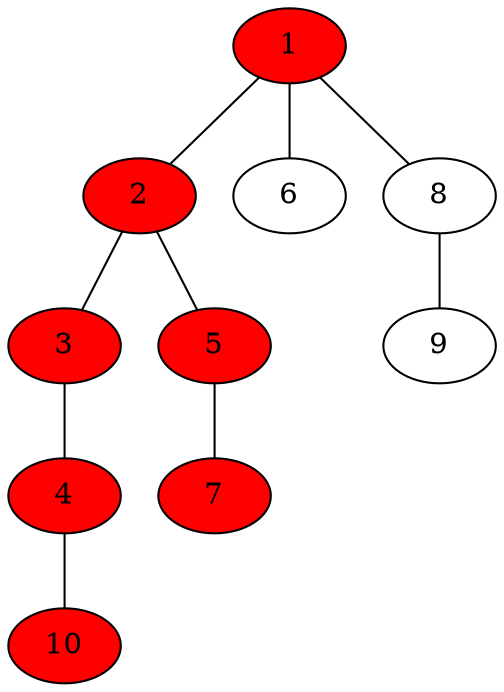 graph rep_graph7png {
	1 [fillcolor=red style=filled]
	1 -- 2
	1 [fillcolor=red style=filled]
	1 -- 6
	1 [fillcolor=red style=filled]
	1 -- 8
	2 [fillcolor=red style=filled]
	2 [fillcolor=red style=filled]
	2 -- 3
	2 [fillcolor=red style=filled]
	2 -- 5
	3 [fillcolor=red style=filled]
	3 [fillcolor=red style=filled]
	3 -- 4
	4 [fillcolor=red style=filled]
	4 [fillcolor=red style=filled]
	4 -- 10
	5 [fillcolor=red style=filled]
	5 [fillcolor=red style=filled]
	5 -- 7
	7 [fillcolor=red style=filled]
	8 -- 9
	10 [fillcolor=red style=filled]
}
